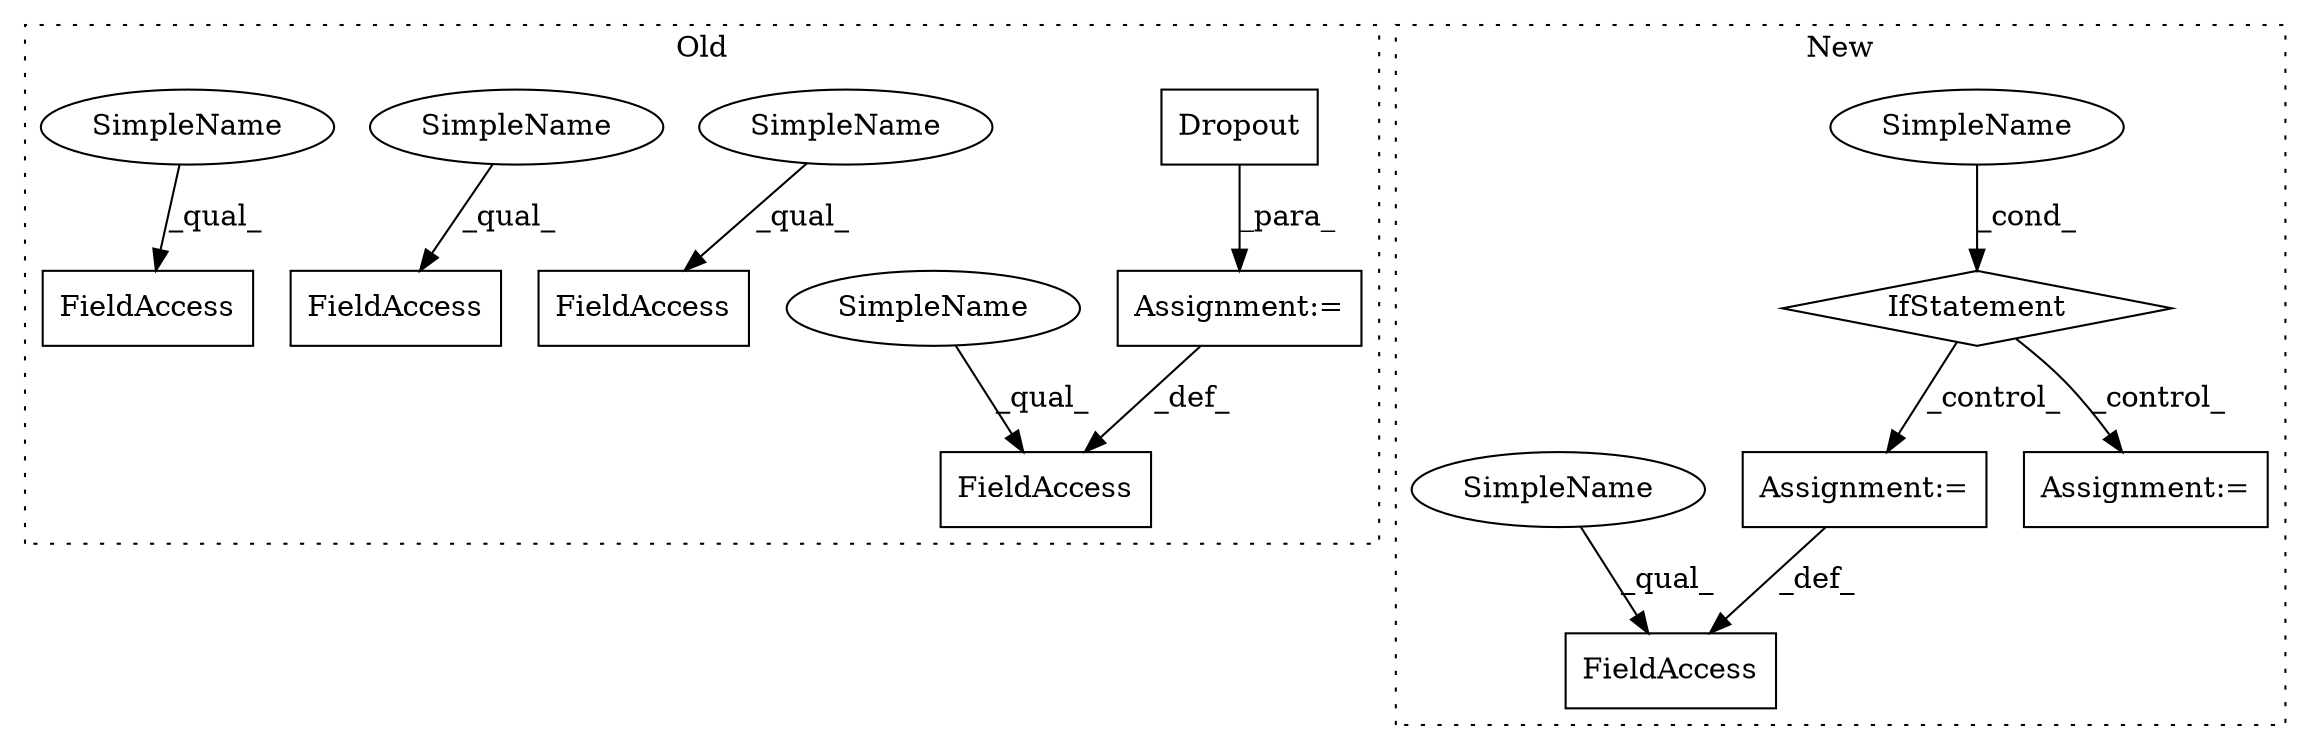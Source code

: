 digraph G {
subgraph cluster0 {
1 [label="Dropout" a="32" s="578,595" l="8,1" shape="box"];
3 [label="Assignment:=" a="7" s="574" l="1" shape="box"];
4 [label="FieldAccess" a="22" s="560" l="14" shape="box"];
8 [label="FieldAccess" a="22" s="803" l="18" shape="box"];
9 [label="FieldAccess" a="22" s="715" l="18" shape="box"];
10 [label="FieldAccess" a="22" s="696" l="18" shape="box"];
12 [label="SimpleName" a="42" s="560" l="4" shape="ellipse"];
13 [label="SimpleName" a="42" s="803" l="4" shape="ellipse"];
14 [label="SimpleName" a="42" s="715" l="4" shape="ellipse"];
15 [label="SimpleName" a="42" s="696" l="4" shape="ellipse"];
label = "Old";
style="dotted";
}
subgraph cluster1 {
2 [label="IfStatement" a="25" s="414,484" l="8,3" shape="diamond"];
5 [label="Assignment:=" a="7" s="728" l="1" shape="box"];
6 [label="SimpleName" a="42" s="" l="" shape="ellipse"];
7 [label="FieldAccess" a="22" s="702" l="26" shape="box"];
11 [label="Assignment:=" a="7" s="846" l="1" shape="box"];
16 [label="SimpleName" a="42" s="702" l="4" shape="ellipse"];
label = "New";
style="dotted";
}
1 -> 3 [label="_para_"];
2 -> 11 [label="_control_"];
2 -> 5 [label="_control_"];
3 -> 4 [label="_def_"];
5 -> 7 [label="_def_"];
6 -> 2 [label="_cond_"];
12 -> 4 [label="_qual_"];
13 -> 8 [label="_qual_"];
14 -> 9 [label="_qual_"];
15 -> 10 [label="_qual_"];
16 -> 7 [label="_qual_"];
}
